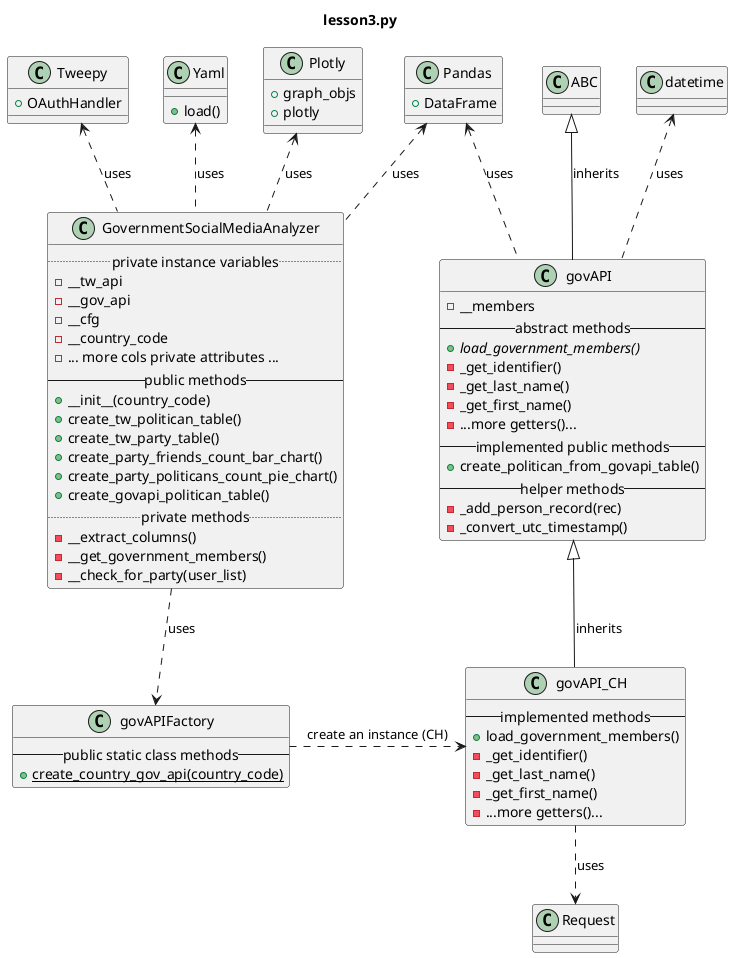 @startuml


title lesson3.py

class Tweepy  {
   + OAuthHandler
}

class Pandas {
  + DataFrame
}

class Yaml {
  + load()
}

class Plotly {
    + graph_objs
    + plotly
}

class ABC {
}

class datetime {
}

class Request {
}

class GovernmentSocialMediaAnalyzer {
  .. private instance variables ..
  - __tw_api
  - __gov_api
  - __cfg
  - __country_code
  - ... more cols private attributes ...
  -- public methods --
  + __init__(country_code)
  + create_tw_politican_table()
  + create_tw_party_table()
  + create_party_friends_count_bar_chart()
  + create_party_politicans_count_pie_chart()
  + create_govapi_politican_table()
  .. private methods ..
  - __extract_columns()
  - __get_government_members()
  - __check_for_party(user_list)
}

Tweepy <.. GovernmentSocialMediaAnalyzer : uses
Pandas <.. GovernmentSocialMediaAnalyzer: uses
Plotly <.. GovernmentSocialMediaAnalyzer: uses
Yaml <.. GovernmentSocialMediaAnalyzer: uses

class govAPI {
  -__members
  -- abstract methods --
  {abstract} +load_government_members()
  -_get_identifier()
  -_get_last_name()
  -_get_first_name()
  - ...more getters()...
  -- implemented public methods --
  + create_politican_from_govapi_table()
  -- helper methods --
  - _add_person_record(rec)
  - _convert_utc_timestamp()
}

ABC <|-- govAPI: inherits
datetime <.. govAPI: uses
Pandas <.. govAPI: uses

class govAPI_CH {
      -- implemented methods --
      +load_government_members()
      -_get_identifier()
      -_get_last_name()
      -_get_first_name()
      - ...more getters()...
}
govAPI <|-- govAPI_CH: inherits
GovernmentSocialMediaAnalyzer ..> govAPIFactory: uses

class govAPIFactory {
  -- public static class methods  --
  {static} + create_country_gov_api(country_code)
}
govAPIFactory .> govAPI_CH: create an instance (CH)

govAPI_CH ..> Request: uses


@enduml